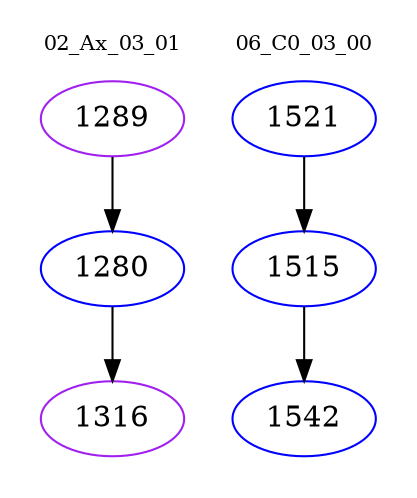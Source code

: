 digraph{
subgraph cluster_0 {
color = white
label = "02_Ax_03_01";
fontsize=10;
T0_1289 [label="1289", color="purple"]
T0_1289 -> T0_1280 [color="black"]
T0_1280 [label="1280", color="blue"]
T0_1280 -> T0_1316 [color="black"]
T0_1316 [label="1316", color="purple"]
}
subgraph cluster_1 {
color = white
label = "06_C0_03_00";
fontsize=10;
T1_1521 [label="1521", color="blue"]
T1_1521 -> T1_1515 [color="black"]
T1_1515 [label="1515", color="blue"]
T1_1515 -> T1_1542 [color="black"]
T1_1542 [label="1542", color="blue"]
}
}
